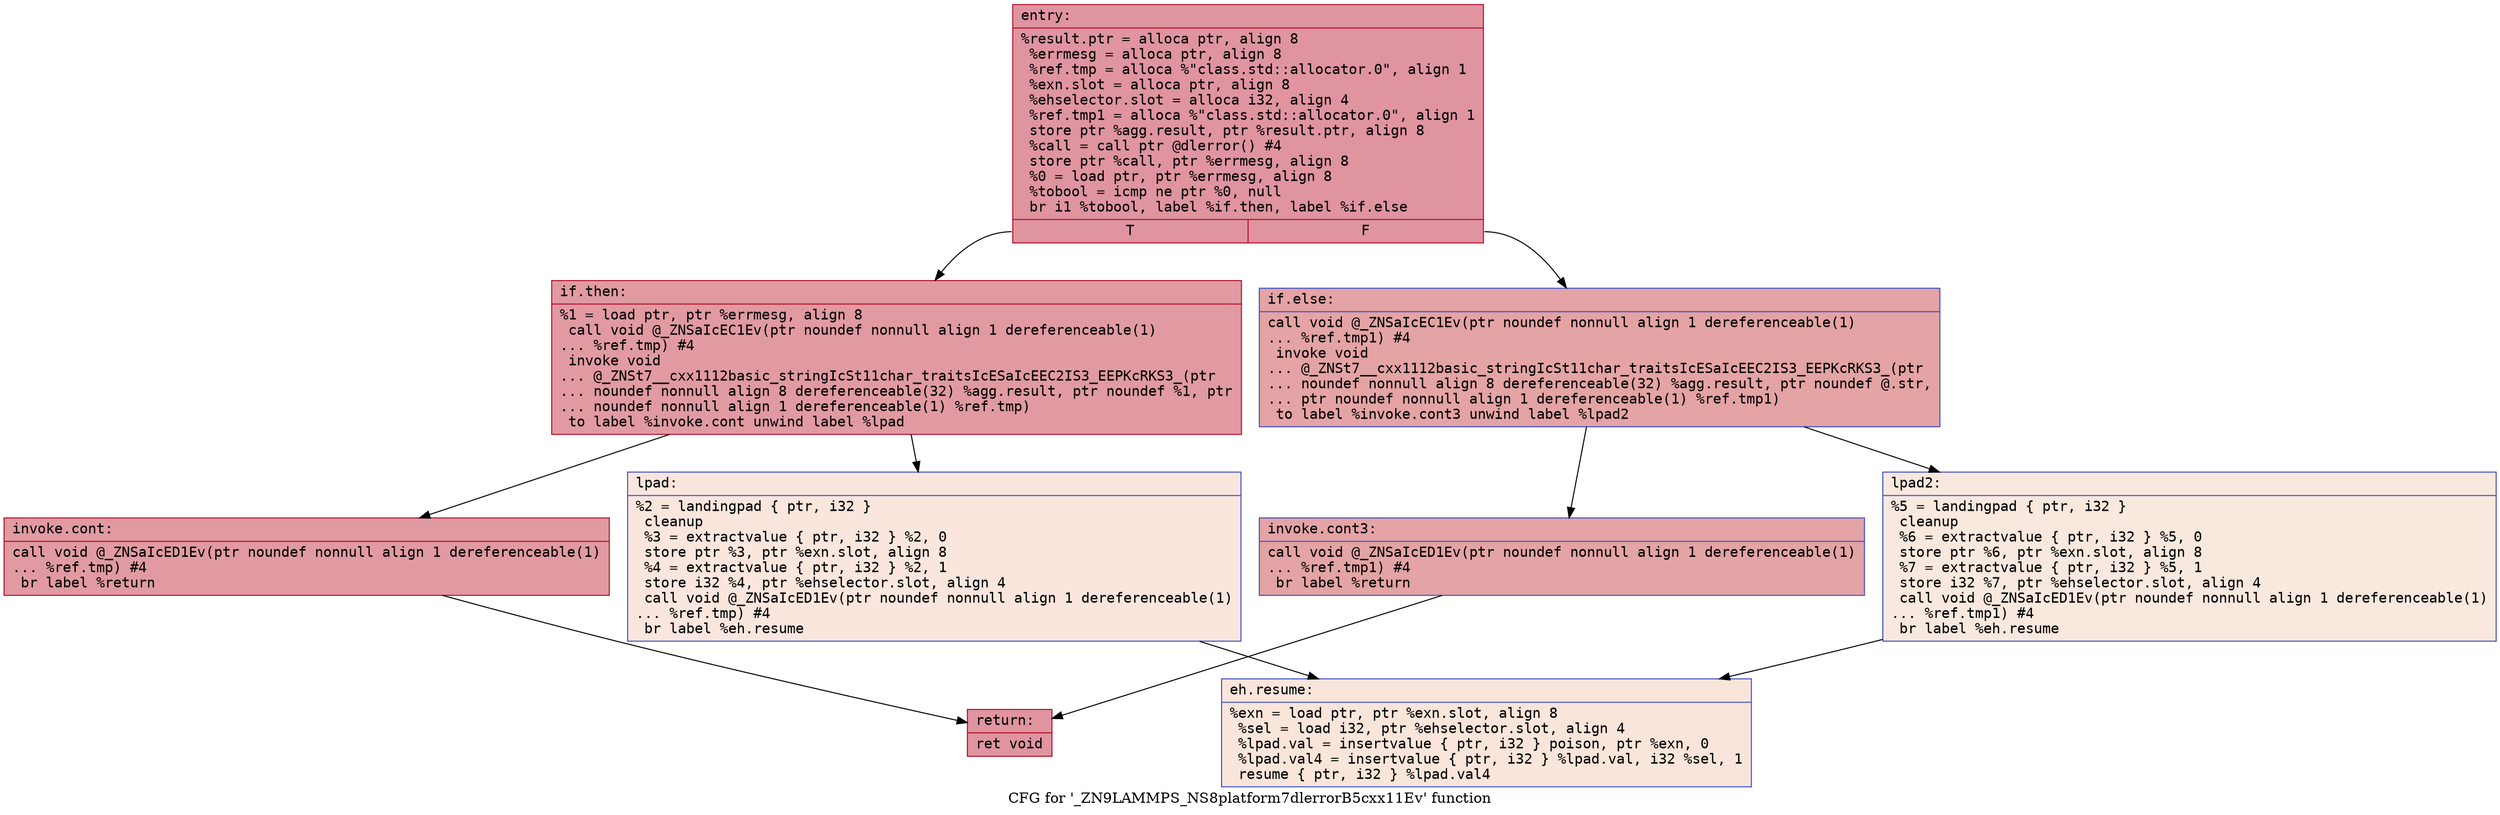 digraph "CFG for '_ZN9LAMMPS_NS8platform7dlerrorB5cxx11Ev' function" {
	label="CFG for '_ZN9LAMMPS_NS8platform7dlerrorB5cxx11Ev' function";

	Node0x5651cd7e2000 [shape=record,color="#b70d28ff", style=filled, fillcolor="#b70d2870" fontname="Courier",label="{entry:\l|  %result.ptr = alloca ptr, align 8\l  %errmesg = alloca ptr, align 8\l  %ref.tmp = alloca %\"class.std::allocator.0\", align 1\l  %exn.slot = alloca ptr, align 8\l  %ehselector.slot = alloca i32, align 4\l  %ref.tmp1 = alloca %\"class.std::allocator.0\", align 1\l  store ptr %agg.result, ptr %result.ptr, align 8\l  %call = call ptr @dlerror() #4\l  store ptr %call, ptr %errmesg, align 8\l  %0 = load ptr, ptr %errmesg, align 8\l  %tobool = icmp ne ptr %0, null\l  br i1 %tobool, label %if.then, label %if.else\l|{<s0>T|<s1>F}}"];
	Node0x5651cd7e2000:s0 -> Node0x5651cd7e2780[tooltip="entry -> if.then\nProbability 62.50%" ];
	Node0x5651cd7e2000:s1 -> Node0x5651cd7e27f0[tooltip="entry -> if.else\nProbability 37.50%" ];
	Node0x5651cd7e2780 [shape=record,color="#b70d28ff", style=filled, fillcolor="#bb1b2c70" fontname="Courier",label="{if.then:\l|  %1 = load ptr, ptr %errmesg, align 8\l  call void @_ZNSaIcEC1Ev(ptr noundef nonnull align 1 dereferenceable(1)\l... %ref.tmp) #4\l  invoke void\l... @_ZNSt7__cxx1112basic_stringIcSt11char_traitsIcESaIcEEC2IS3_EEPKcRKS3_(ptr\l... noundef nonnull align 8 dereferenceable(32) %agg.result, ptr noundef %1, ptr\l... noundef nonnull align 1 dereferenceable(1) %ref.tmp)\l          to label %invoke.cont unwind label %lpad\l}"];
	Node0x5651cd7e2780 -> Node0x5651cd7e2b10[tooltip="if.then -> invoke.cont\nProbability 100.00%" ];
	Node0x5651cd7e2780 -> Node0x5651cd7e2d30[tooltip="if.then -> lpad\nProbability 0.00%" ];
	Node0x5651cd7e2b10 [shape=record,color="#b70d28ff", style=filled, fillcolor="#bb1b2c70" fontname="Courier",label="{invoke.cont:\l|  call void @_ZNSaIcED1Ev(ptr noundef nonnull align 1 dereferenceable(1)\l... %ref.tmp) #4\l  br label %return\l}"];
	Node0x5651cd7e2b10 -> Node0x5651cd7e3000[tooltip="invoke.cont -> return\nProbability 100.00%" ];
	Node0x5651cd7e2d30 [shape=record,color="#3d50c3ff", style=filled, fillcolor="#f3c7b170" fontname="Courier",label="{lpad:\l|  %2 = landingpad \{ ptr, i32 \}\l          cleanup\l  %3 = extractvalue \{ ptr, i32 \} %2, 0\l  store ptr %3, ptr %exn.slot, align 8\l  %4 = extractvalue \{ ptr, i32 \} %2, 1\l  store i32 %4, ptr %ehselector.slot, align 4\l  call void @_ZNSaIcED1Ev(ptr noundef nonnull align 1 dereferenceable(1)\l... %ref.tmp) #4\l  br label %eh.resume\l}"];
	Node0x5651cd7e2d30 -> Node0x5651cd7e3470[tooltip="lpad -> eh.resume\nProbability 100.00%" ];
	Node0x5651cd7e27f0 [shape=record,color="#3d50c3ff", style=filled, fillcolor="#c32e3170" fontname="Courier",label="{if.else:\l|  call void @_ZNSaIcEC1Ev(ptr noundef nonnull align 1 dereferenceable(1)\l... %ref.tmp1) #4\l  invoke void\l... @_ZNSt7__cxx1112basic_stringIcSt11char_traitsIcESaIcEEC2IS3_EEPKcRKS3_(ptr\l... noundef nonnull align 8 dereferenceable(32) %agg.result, ptr noundef @.str,\l... ptr noundef nonnull align 1 dereferenceable(1) %ref.tmp1)\l          to label %invoke.cont3 unwind label %lpad2\l}"];
	Node0x5651cd7e27f0 -> Node0x5651cd7e3690[tooltip="if.else -> invoke.cont3\nProbability 100.00%" ];
	Node0x5651cd7e27f0 -> Node0x5651cd7e3710[tooltip="if.else -> lpad2\nProbability 0.00%" ];
	Node0x5651cd7e3690 [shape=record,color="#3d50c3ff", style=filled, fillcolor="#c32e3170" fontname="Courier",label="{invoke.cont3:\l|  call void @_ZNSaIcED1Ev(ptr noundef nonnull align 1 dereferenceable(1)\l... %ref.tmp1) #4\l  br label %return\l}"];
	Node0x5651cd7e3690 -> Node0x5651cd7e3000[tooltip="invoke.cont3 -> return\nProbability 100.00%" ];
	Node0x5651cd7e3710 [shape=record,color="#3d50c3ff", style=filled, fillcolor="#f2cab570" fontname="Courier",label="{lpad2:\l|  %5 = landingpad \{ ptr, i32 \}\l          cleanup\l  %6 = extractvalue \{ ptr, i32 \} %5, 0\l  store ptr %6, ptr %exn.slot, align 8\l  %7 = extractvalue \{ ptr, i32 \} %5, 1\l  store i32 %7, ptr %ehselector.slot, align 4\l  call void @_ZNSaIcED1Ev(ptr noundef nonnull align 1 dereferenceable(1)\l... %ref.tmp1) #4\l  br label %eh.resume\l}"];
	Node0x5651cd7e3710 -> Node0x5651cd7e3470[tooltip="lpad2 -> eh.resume\nProbability 100.00%" ];
	Node0x5651cd7e3000 [shape=record,color="#b70d28ff", style=filled, fillcolor="#b70d2870" fontname="Courier",label="{return:\l|  ret void\l}"];
	Node0x5651cd7e3470 [shape=record,color="#3d50c3ff", style=filled, fillcolor="#f4c5ad70" fontname="Courier",label="{eh.resume:\l|  %exn = load ptr, ptr %exn.slot, align 8\l  %sel = load i32, ptr %ehselector.slot, align 4\l  %lpad.val = insertvalue \{ ptr, i32 \} poison, ptr %exn, 0\l  %lpad.val4 = insertvalue \{ ptr, i32 \} %lpad.val, i32 %sel, 1\l  resume \{ ptr, i32 \} %lpad.val4\l}"];
}

